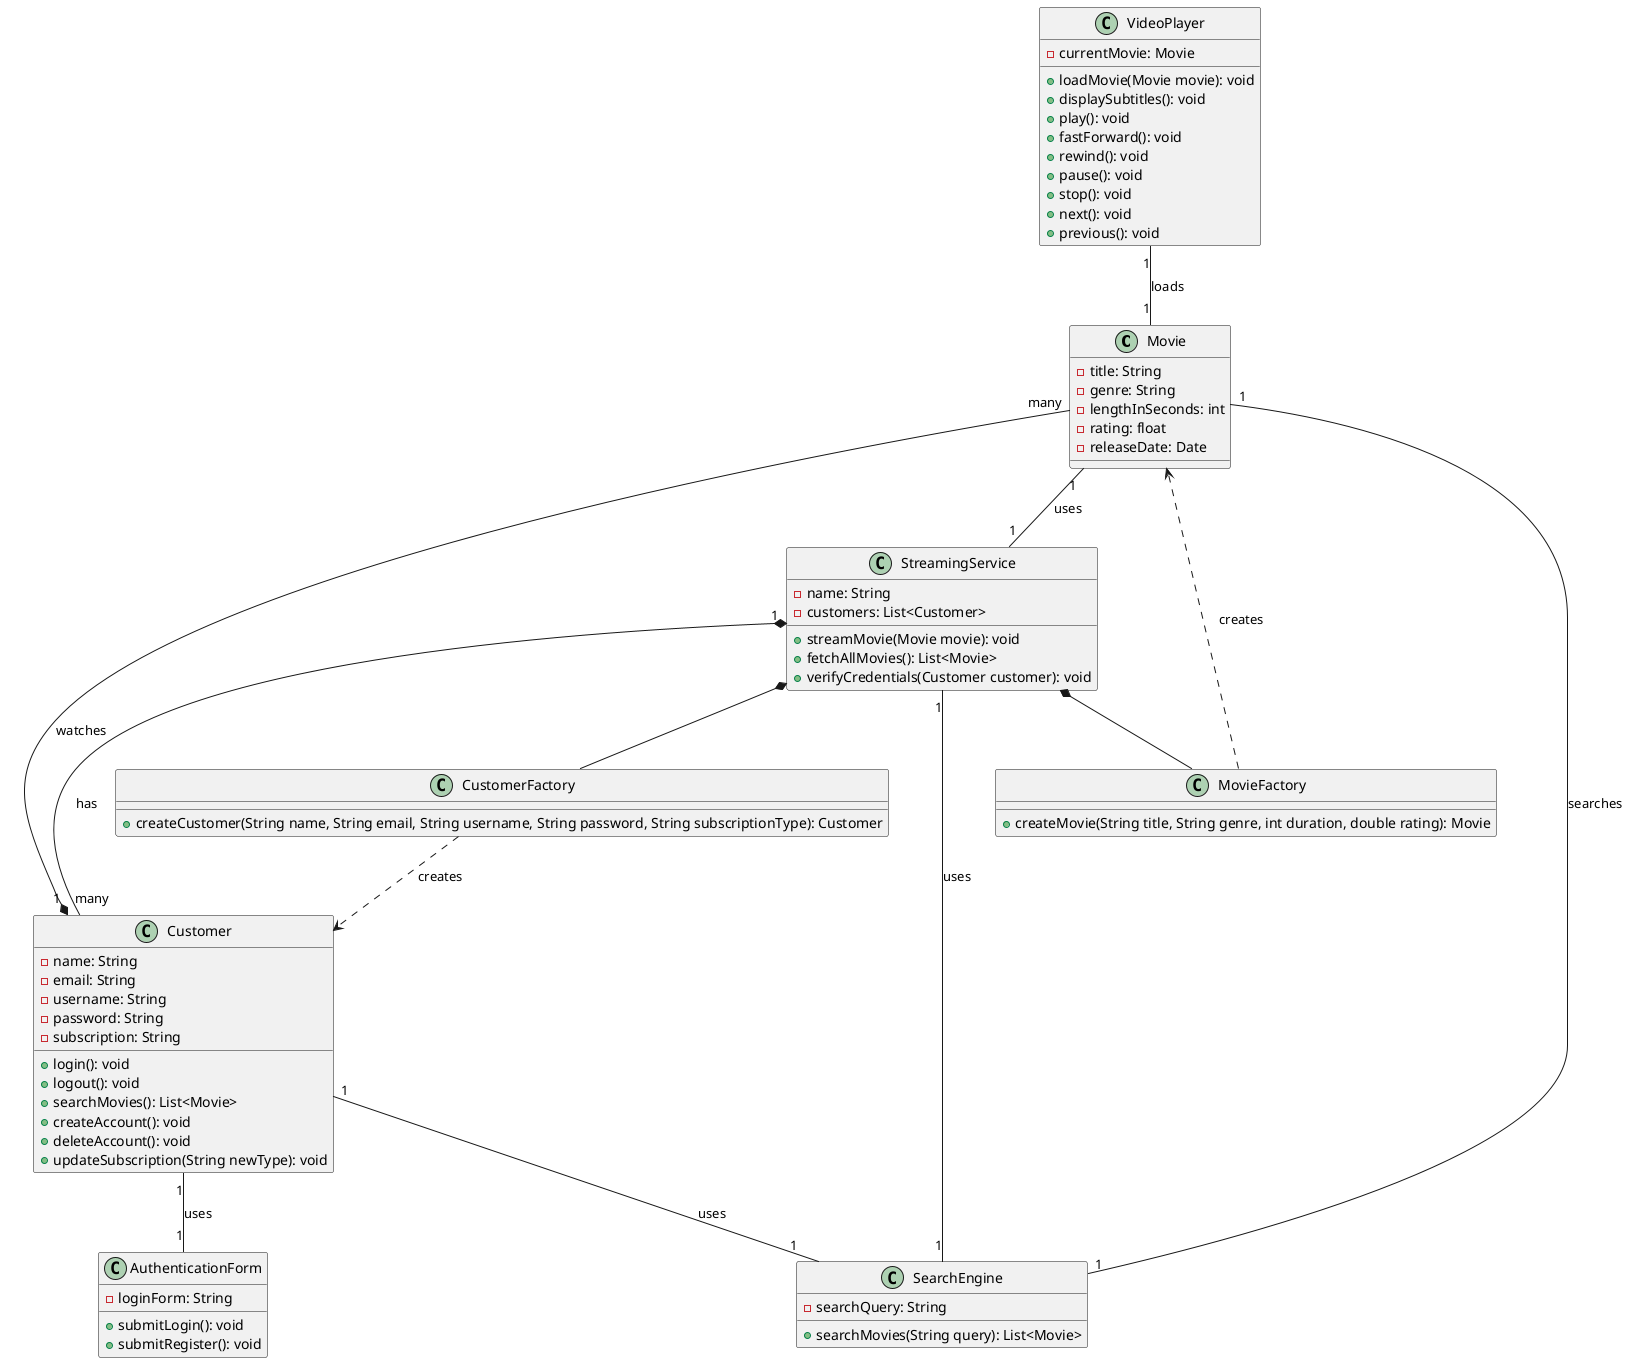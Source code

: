 @startuml

class Movie {
    - title: String
    - genre: String
    - lengthInSeconds: int
    - rating: float
    - releaseDate: Date
}

class Customer {
    - name: String
    - email: String
    - username: String
    - password: String
    - subscription: String
    + login(): void
    + logout(): void
    + searchMovies(): List<Movie>
    + createAccount(): void
    + deleteAccount(): void
    + updateSubscription(String newType): void
}

class AuthenticationForm {
    - loginForm: String
    + submitLogin(): void
    + submitRegister(): void
}

class SearchEngine {
    - searchQuery: String
    + searchMovies(String query): List<Movie>
}

class StreamingService {
    - name: String
    - customers: List<Customer>
    + streamMovie(Movie movie): void
    + fetchAllMovies(): List<Movie>
    + verifyCredentials(Customer customer): void
}

class MovieFactory {
    + createMovie(String title, String genre, int duration, double rating): Movie
}

class CustomerFactory {
    + createCustomer(String name, String email, String username, String password, String subscriptionType): Customer
}

class VideoPlayer {
    - currentMovie: Movie
    + loadMovie(Movie movie): void
    + displaySubtitles(): void
    + play(): void
    + fastForward(): void
    + rewind(): void
    + pause(): void
    + stop(): void
    + next(): void
    + previous(): void
}

MovieFactory ..> Movie : creates
CustomerFactory ..> Customer : creates
Movie "1" -- "1" SearchEngine : searches
Movie "1" -- "1" StreamingService : uses
Customer "1" -- "1" SearchEngine : uses
Customer "1" -- "1" AuthenticationForm : uses
StreamingService "1" *-- "many" Customer : has
StreamingService "1" -- "1" SearchEngine : uses
StreamingService *-- CustomerFactory
StreamingService *-- MovieFactory
Customer "1" *-- "many" Movie : watches
VideoPlayer "1" -- "1" Movie : loads

@enduml
